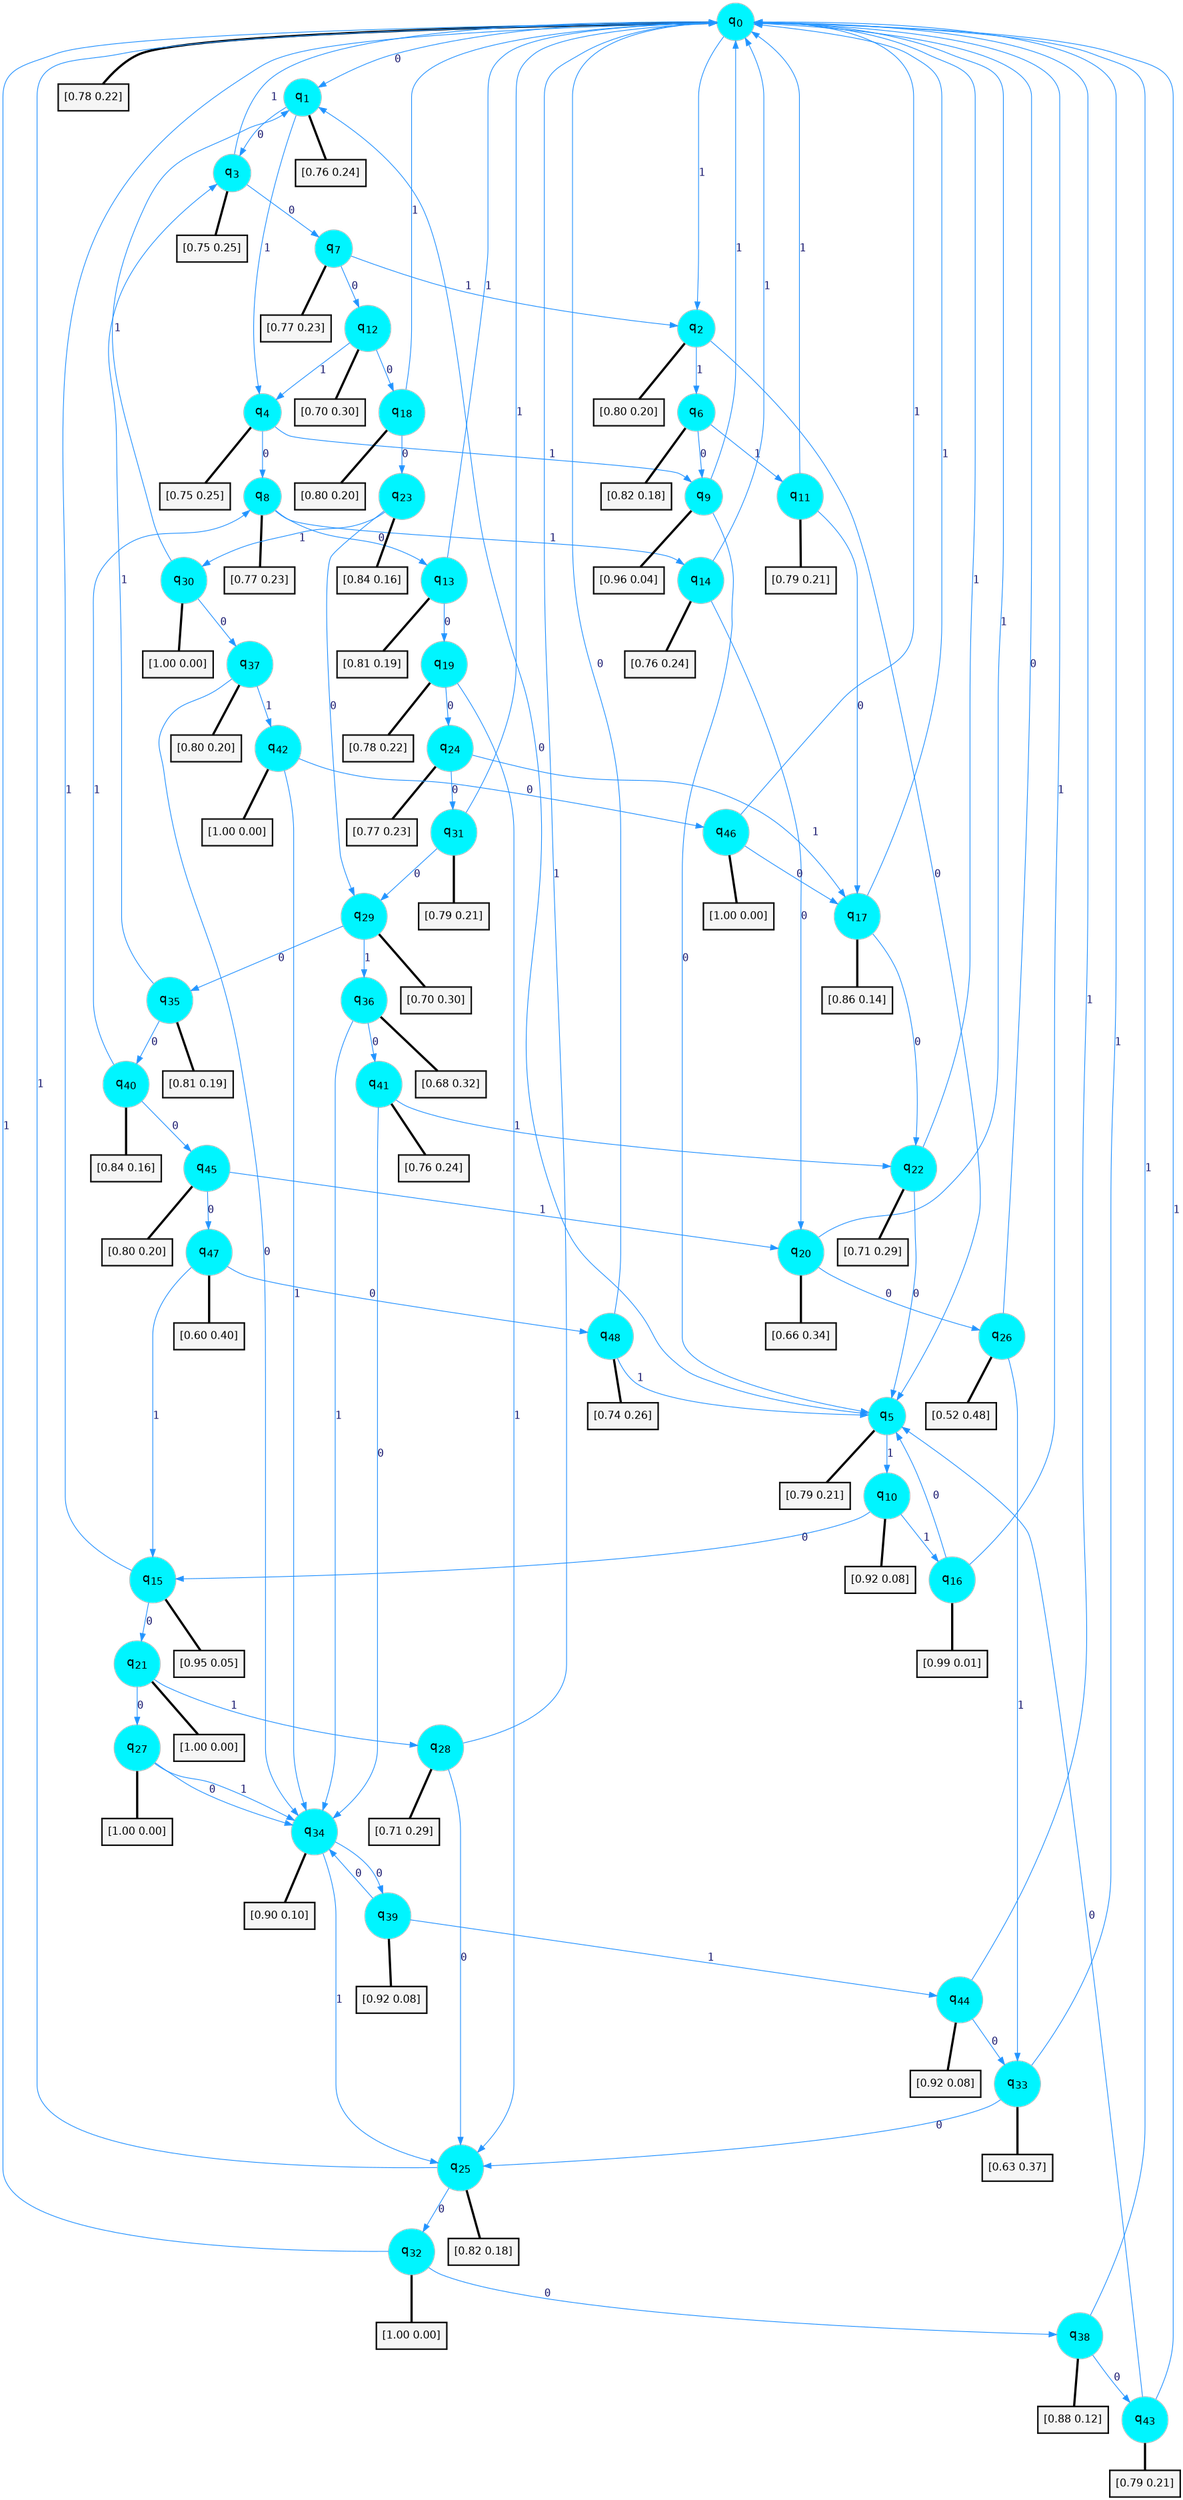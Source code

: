 digraph G {
graph [
bgcolor=transparent, dpi=300, rankdir=TD, size="40,25"];
node [
color=gray, fillcolor=turquoise1, fontcolor=black, fontname=Helvetica, fontsize=16, fontweight=bold, shape=circle, style=filled];
edge [
arrowsize=1, color=dodgerblue1, fontcolor=midnightblue, fontname=courier, fontweight=bold, penwidth=1, style=solid, weight=20];
0[label=<q<SUB>0</SUB>>];
1[label=<q<SUB>1</SUB>>];
2[label=<q<SUB>2</SUB>>];
3[label=<q<SUB>3</SUB>>];
4[label=<q<SUB>4</SUB>>];
5[label=<q<SUB>5</SUB>>];
6[label=<q<SUB>6</SUB>>];
7[label=<q<SUB>7</SUB>>];
8[label=<q<SUB>8</SUB>>];
9[label=<q<SUB>9</SUB>>];
10[label=<q<SUB>10</SUB>>];
11[label=<q<SUB>11</SUB>>];
12[label=<q<SUB>12</SUB>>];
13[label=<q<SUB>13</SUB>>];
14[label=<q<SUB>14</SUB>>];
15[label=<q<SUB>15</SUB>>];
16[label=<q<SUB>16</SUB>>];
17[label=<q<SUB>17</SUB>>];
18[label=<q<SUB>18</SUB>>];
19[label=<q<SUB>19</SUB>>];
20[label=<q<SUB>20</SUB>>];
21[label=<q<SUB>21</SUB>>];
22[label=<q<SUB>22</SUB>>];
23[label=<q<SUB>23</SUB>>];
24[label=<q<SUB>24</SUB>>];
25[label=<q<SUB>25</SUB>>];
26[label=<q<SUB>26</SUB>>];
27[label=<q<SUB>27</SUB>>];
28[label=<q<SUB>28</SUB>>];
29[label=<q<SUB>29</SUB>>];
30[label=<q<SUB>30</SUB>>];
31[label=<q<SUB>31</SUB>>];
32[label=<q<SUB>32</SUB>>];
33[label=<q<SUB>33</SUB>>];
34[label=<q<SUB>34</SUB>>];
35[label=<q<SUB>35</SUB>>];
36[label=<q<SUB>36</SUB>>];
37[label=<q<SUB>37</SUB>>];
38[label=<q<SUB>38</SUB>>];
39[label=<q<SUB>39</SUB>>];
40[label=<q<SUB>40</SUB>>];
41[label=<q<SUB>41</SUB>>];
42[label=<q<SUB>42</SUB>>];
43[label=<q<SUB>43</SUB>>];
44[label=<q<SUB>44</SUB>>];
45[label=<q<SUB>45</SUB>>];
46[label=<q<SUB>46</SUB>>];
47[label=<q<SUB>47</SUB>>];
48[label=<q<SUB>48</SUB>>];
49[label="[0.78 0.22]", shape=box,fontcolor=black, fontname=Helvetica, fontsize=14, penwidth=2, fillcolor=whitesmoke,color=black];
50[label="[0.76 0.24]", shape=box,fontcolor=black, fontname=Helvetica, fontsize=14, penwidth=2, fillcolor=whitesmoke,color=black];
51[label="[0.80 0.20]", shape=box,fontcolor=black, fontname=Helvetica, fontsize=14, penwidth=2, fillcolor=whitesmoke,color=black];
52[label="[0.75 0.25]", shape=box,fontcolor=black, fontname=Helvetica, fontsize=14, penwidth=2, fillcolor=whitesmoke,color=black];
53[label="[0.75 0.25]", shape=box,fontcolor=black, fontname=Helvetica, fontsize=14, penwidth=2, fillcolor=whitesmoke,color=black];
54[label="[0.79 0.21]", shape=box,fontcolor=black, fontname=Helvetica, fontsize=14, penwidth=2, fillcolor=whitesmoke,color=black];
55[label="[0.82 0.18]", shape=box,fontcolor=black, fontname=Helvetica, fontsize=14, penwidth=2, fillcolor=whitesmoke,color=black];
56[label="[0.77 0.23]", shape=box,fontcolor=black, fontname=Helvetica, fontsize=14, penwidth=2, fillcolor=whitesmoke,color=black];
57[label="[0.77 0.23]", shape=box,fontcolor=black, fontname=Helvetica, fontsize=14, penwidth=2, fillcolor=whitesmoke,color=black];
58[label="[0.96 0.04]", shape=box,fontcolor=black, fontname=Helvetica, fontsize=14, penwidth=2, fillcolor=whitesmoke,color=black];
59[label="[0.92 0.08]", shape=box,fontcolor=black, fontname=Helvetica, fontsize=14, penwidth=2, fillcolor=whitesmoke,color=black];
60[label="[0.79 0.21]", shape=box,fontcolor=black, fontname=Helvetica, fontsize=14, penwidth=2, fillcolor=whitesmoke,color=black];
61[label="[0.70 0.30]", shape=box,fontcolor=black, fontname=Helvetica, fontsize=14, penwidth=2, fillcolor=whitesmoke,color=black];
62[label="[0.81 0.19]", shape=box,fontcolor=black, fontname=Helvetica, fontsize=14, penwidth=2, fillcolor=whitesmoke,color=black];
63[label="[0.76 0.24]", shape=box,fontcolor=black, fontname=Helvetica, fontsize=14, penwidth=2, fillcolor=whitesmoke,color=black];
64[label="[0.95 0.05]", shape=box,fontcolor=black, fontname=Helvetica, fontsize=14, penwidth=2, fillcolor=whitesmoke,color=black];
65[label="[0.99 0.01]", shape=box,fontcolor=black, fontname=Helvetica, fontsize=14, penwidth=2, fillcolor=whitesmoke,color=black];
66[label="[0.86 0.14]", shape=box,fontcolor=black, fontname=Helvetica, fontsize=14, penwidth=2, fillcolor=whitesmoke,color=black];
67[label="[0.80 0.20]", shape=box,fontcolor=black, fontname=Helvetica, fontsize=14, penwidth=2, fillcolor=whitesmoke,color=black];
68[label="[0.78 0.22]", shape=box,fontcolor=black, fontname=Helvetica, fontsize=14, penwidth=2, fillcolor=whitesmoke,color=black];
69[label="[0.66 0.34]", shape=box,fontcolor=black, fontname=Helvetica, fontsize=14, penwidth=2, fillcolor=whitesmoke,color=black];
70[label="[1.00 0.00]", shape=box,fontcolor=black, fontname=Helvetica, fontsize=14, penwidth=2, fillcolor=whitesmoke,color=black];
71[label="[0.71 0.29]", shape=box,fontcolor=black, fontname=Helvetica, fontsize=14, penwidth=2, fillcolor=whitesmoke,color=black];
72[label="[0.84 0.16]", shape=box,fontcolor=black, fontname=Helvetica, fontsize=14, penwidth=2, fillcolor=whitesmoke,color=black];
73[label="[0.77 0.23]", shape=box,fontcolor=black, fontname=Helvetica, fontsize=14, penwidth=2, fillcolor=whitesmoke,color=black];
74[label="[0.82 0.18]", shape=box,fontcolor=black, fontname=Helvetica, fontsize=14, penwidth=2, fillcolor=whitesmoke,color=black];
75[label="[0.52 0.48]", shape=box,fontcolor=black, fontname=Helvetica, fontsize=14, penwidth=2, fillcolor=whitesmoke,color=black];
76[label="[1.00 0.00]", shape=box,fontcolor=black, fontname=Helvetica, fontsize=14, penwidth=2, fillcolor=whitesmoke,color=black];
77[label="[0.71 0.29]", shape=box,fontcolor=black, fontname=Helvetica, fontsize=14, penwidth=2, fillcolor=whitesmoke,color=black];
78[label="[0.70 0.30]", shape=box,fontcolor=black, fontname=Helvetica, fontsize=14, penwidth=2, fillcolor=whitesmoke,color=black];
79[label="[1.00 0.00]", shape=box,fontcolor=black, fontname=Helvetica, fontsize=14, penwidth=2, fillcolor=whitesmoke,color=black];
80[label="[0.79 0.21]", shape=box,fontcolor=black, fontname=Helvetica, fontsize=14, penwidth=2, fillcolor=whitesmoke,color=black];
81[label="[1.00 0.00]", shape=box,fontcolor=black, fontname=Helvetica, fontsize=14, penwidth=2, fillcolor=whitesmoke,color=black];
82[label="[0.63 0.37]", shape=box,fontcolor=black, fontname=Helvetica, fontsize=14, penwidth=2, fillcolor=whitesmoke,color=black];
83[label="[0.90 0.10]", shape=box,fontcolor=black, fontname=Helvetica, fontsize=14, penwidth=2, fillcolor=whitesmoke,color=black];
84[label="[0.81 0.19]", shape=box,fontcolor=black, fontname=Helvetica, fontsize=14, penwidth=2, fillcolor=whitesmoke,color=black];
85[label="[0.68 0.32]", shape=box,fontcolor=black, fontname=Helvetica, fontsize=14, penwidth=2, fillcolor=whitesmoke,color=black];
86[label="[0.80 0.20]", shape=box,fontcolor=black, fontname=Helvetica, fontsize=14, penwidth=2, fillcolor=whitesmoke,color=black];
87[label="[0.88 0.12]", shape=box,fontcolor=black, fontname=Helvetica, fontsize=14, penwidth=2, fillcolor=whitesmoke,color=black];
88[label="[0.92 0.08]", shape=box,fontcolor=black, fontname=Helvetica, fontsize=14, penwidth=2, fillcolor=whitesmoke,color=black];
89[label="[0.84 0.16]", shape=box,fontcolor=black, fontname=Helvetica, fontsize=14, penwidth=2, fillcolor=whitesmoke,color=black];
90[label="[0.76 0.24]", shape=box,fontcolor=black, fontname=Helvetica, fontsize=14, penwidth=2, fillcolor=whitesmoke,color=black];
91[label="[1.00 0.00]", shape=box,fontcolor=black, fontname=Helvetica, fontsize=14, penwidth=2, fillcolor=whitesmoke,color=black];
92[label="[0.79 0.21]", shape=box,fontcolor=black, fontname=Helvetica, fontsize=14, penwidth=2, fillcolor=whitesmoke,color=black];
93[label="[0.92 0.08]", shape=box,fontcolor=black, fontname=Helvetica, fontsize=14, penwidth=2, fillcolor=whitesmoke,color=black];
94[label="[0.80 0.20]", shape=box,fontcolor=black, fontname=Helvetica, fontsize=14, penwidth=2, fillcolor=whitesmoke,color=black];
95[label="[1.00 0.00]", shape=box,fontcolor=black, fontname=Helvetica, fontsize=14, penwidth=2, fillcolor=whitesmoke,color=black];
96[label="[0.60 0.40]", shape=box,fontcolor=black, fontname=Helvetica, fontsize=14, penwidth=2, fillcolor=whitesmoke,color=black];
97[label="[0.74 0.26]", shape=box,fontcolor=black, fontname=Helvetica, fontsize=14, penwidth=2, fillcolor=whitesmoke,color=black];
0->1 [label=0];
0->2 [label=1];
0->49 [arrowhead=none, penwidth=3,color=black];
1->3 [label=0];
1->4 [label=1];
1->50 [arrowhead=none, penwidth=3,color=black];
2->5 [label=0];
2->6 [label=1];
2->51 [arrowhead=none, penwidth=3,color=black];
3->7 [label=0];
3->0 [label=1];
3->52 [arrowhead=none, penwidth=3,color=black];
4->8 [label=0];
4->9 [label=1];
4->53 [arrowhead=none, penwidth=3,color=black];
5->1 [label=0];
5->10 [label=1];
5->54 [arrowhead=none, penwidth=3,color=black];
6->9 [label=0];
6->11 [label=1];
6->55 [arrowhead=none, penwidth=3,color=black];
7->12 [label=0];
7->2 [label=1];
7->56 [arrowhead=none, penwidth=3,color=black];
8->13 [label=0];
8->14 [label=1];
8->57 [arrowhead=none, penwidth=3,color=black];
9->5 [label=0];
9->0 [label=1];
9->58 [arrowhead=none, penwidth=3,color=black];
10->15 [label=0];
10->16 [label=1];
10->59 [arrowhead=none, penwidth=3,color=black];
11->17 [label=0];
11->0 [label=1];
11->60 [arrowhead=none, penwidth=3,color=black];
12->18 [label=0];
12->4 [label=1];
12->61 [arrowhead=none, penwidth=3,color=black];
13->19 [label=0];
13->0 [label=1];
13->62 [arrowhead=none, penwidth=3,color=black];
14->20 [label=0];
14->0 [label=1];
14->63 [arrowhead=none, penwidth=3,color=black];
15->21 [label=0];
15->0 [label=1];
15->64 [arrowhead=none, penwidth=3,color=black];
16->5 [label=0];
16->0 [label=1];
16->65 [arrowhead=none, penwidth=3,color=black];
17->22 [label=0];
17->0 [label=1];
17->66 [arrowhead=none, penwidth=3,color=black];
18->23 [label=0];
18->0 [label=1];
18->67 [arrowhead=none, penwidth=3,color=black];
19->24 [label=0];
19->25 [label=1];
19->68 [arrowhead=none, penwidth=3,color=black];
20->26 [label=0];
20->0 [label=1];
20->69 [arrowhead=none, penwidth=3,color=black];
21->27 [label=0];
21->28 [label=1];
21->70 [arrowhead=none, penwidth=3,color=black];
22->5 [label=0];
22->0 [label=1];
22->71 [arrowhead=none, penwidth=3,color=black];
23->29 [label=0];
23->30 [label=1];
23->72 [arrowhead=none, penwidth=3,color=black];
24->31 [label=0];
24->17 [label=1];
24->73 [arrowhead=none, penwidth=3,color=black];
25->32 [label=0];
25->0 [label=1];
25->74 [arrowhead=none, penwidth=3,color=black];
26->0 [label=0];
26->33 [label=1];
26->75 [arrowhead=none, penwidth=3,color=black];
27->34 [label=0];
27->34 [label=1];
27->76 [arrowhead=none, penwidth=3,color=black];
28->25 [label=0];
28->0 [label=1];
28->77 [arrowhead=none, penwidth=3,color=black];
29->35 [label=0];
29->36 [label=1];
29->78 [arrowhead=none, penwidth=3,color=black];
30->37 [label=0];
30->1 [label=1];
30->79 [arrowhead=none, penwidth=3,color=black];
31->29 [label=0];
31->0 [label=1];
31->80 [arrowhead=none, penwidth=3,color=black];
32->38 [label=0];
32->0 [label=1];
32->81 [arrowhead=none, penwidth=3,color=black];
33->25 [label=0];
33->0 [label=1];
33->82 [arrowhead=none, penwidth=3,color=black];
34->39 [label=0];
34->25 [label=1];
34->83 [arrowhead=none, penwidth=3,color=black];
35->40 [label=0];
35->3 [label=1];
35->84 [arrowhead=none, penwidth=3,color=black];
36->41 [label=0];
36->34 [label=1];
36->85 [arrowhead=none, penwidth=3,color=black];
37->34 [label=0];
37->42 [label=1];
37->86 [arrowhead=none, penwidth=3,color=black];
38->43 [label=0];
38->0 [label=1];
38->87 [arrowhead=none, penwidth=3,color=black];
39->34 [label=0];
39->44 [label=1];
39->88 [arrowhead=none, penwidth=3,color=black];
40->45 [label=0];
40->8 [label=1];
40->89 [arrowhead=none, penwidth=3,color=black];
41->34 [label=0];
41->22 [label=1];
41->90 [arrowhead=none, penwidth=3,color=black];
42->46 [label=0];
42->34 [label=1];
42->91 [arrowhead=none, penwidth=3,color=black];
43->5 [label=0];
43->0 [label=1];
43->92 [arrowhead=none, penwidth=3,color=black];
44->33 [label=0];
44->0 [label=1];
44->93 [arrowhead=none, penwidth=3,color=black];
45->47 [label=0];
45->20 [label=1];
45->94 [arrowhead=none, penwidth=3,color=black];
46->17 [label=0];
46->0 [label=1];
46->95 [arrowhead=none, penwidth=3,color=black];
47->48 [label=0];
47->15 [label=1];
47->96 [arrowhead=none, penwidth=3,color=black];
48->0 [label=0];
48->5 [label=1];
48->97 [arrowhead=none, penwidth=3,color=black];
}

